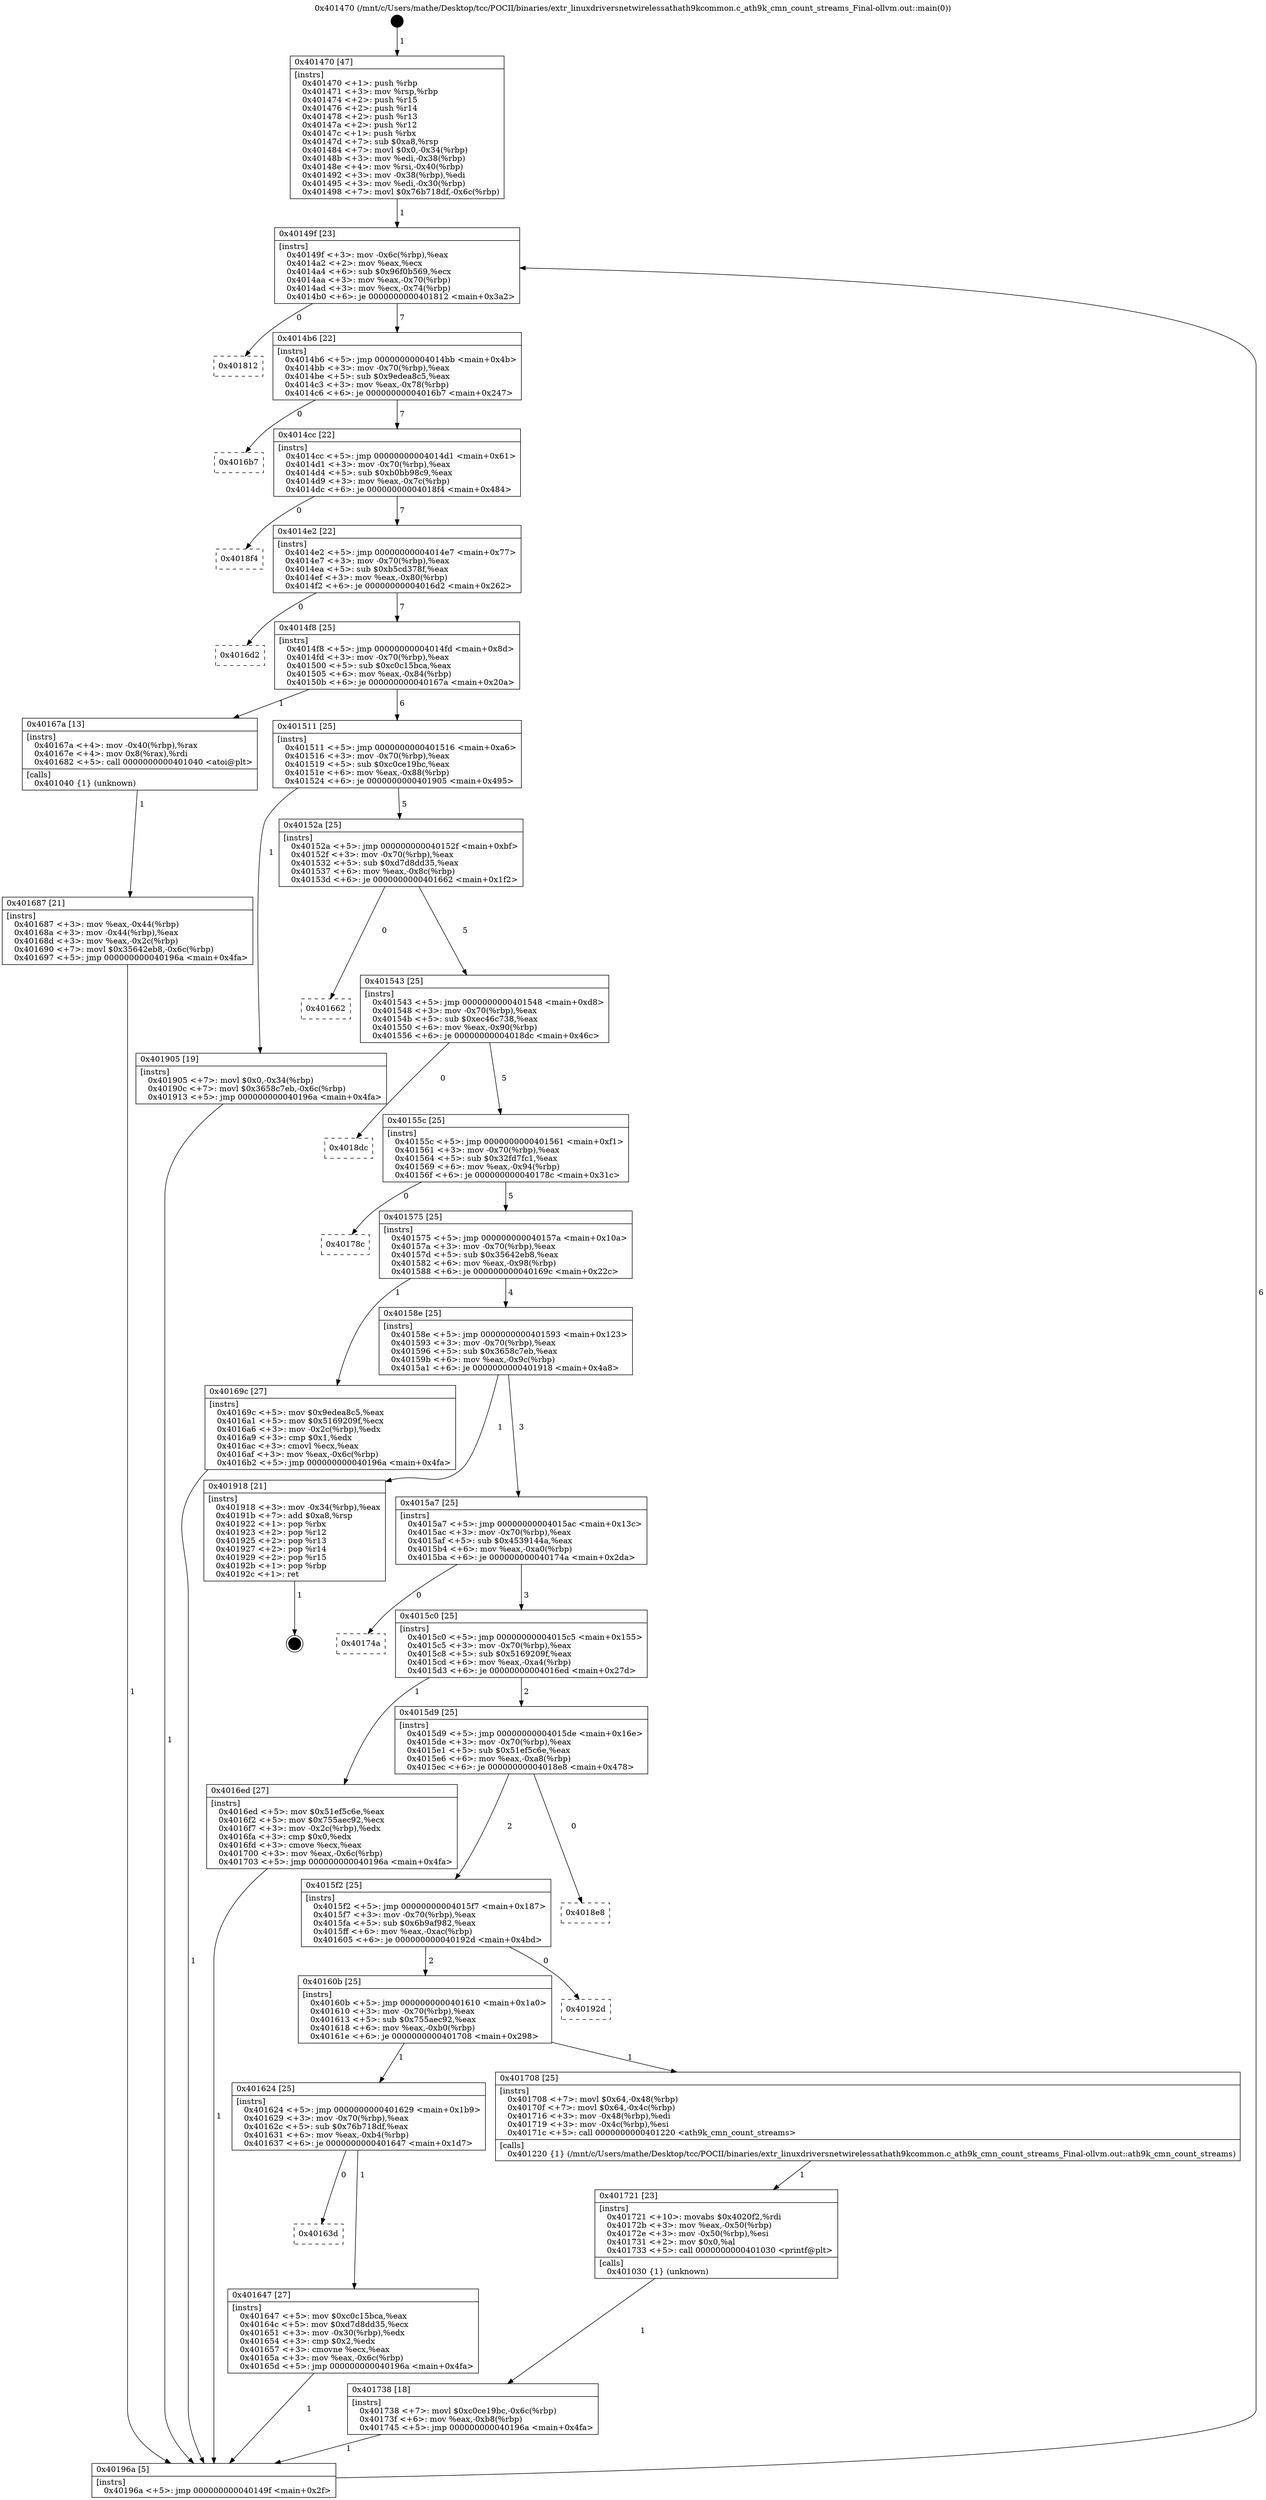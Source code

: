 digraph "0x401470" {
  label = "0x401470 (/mnt/c/Users/mathe/Desktop/tcc/POCII/binaries/extr_linuxdriversnetwirelessathath9kcommon.c_ath9k_cmn_count_streams_Final-ollvm.out::main(0))"
  labelloc = "t"
  node[shape=record]

  Entry [label="",width=0.3,height=0.3,shape=circle,fillcolor=black,style=filled]
  "0x40149f" [label="{
     0x40149f [23]\l
     | [instrs]\l
     &nbsp;&nbsp;0x40149f \<+3\>: mov -0x6c(%rbp),%eax\l
     &nbsp;&nbsp;0x4014a2 \<+2\>: mov %eax,%ecx\l
     &nbsp;&nbsp;0x4014a4 \<+6\>: sub $0x96f0b569,%ecx\l
     &nbsp;&nbsp;0x4014aa \<+3\>: mov %eax,-0x70(%rbp)\l
     &nbsp;&nbsp;0x4014ad \<+3\>: mov %ecx,-0x74(%rbp)\l
     &nbsp;&nbsp;0x4014b0 \<+6\>: je 0000000000401812 \<main+0x3a2\>\l
  }"]
  "0x401812" [label="{
     0x401812\l
  }", style=dashed]
  "0x4014b6" [label="{
     0x4014b6 [22]\l
     | [instrs]\l
     &nbsp;&nbsp;0x4014b6 \<+5\>: jmp 00000000004014bb \<main+0x4b\>\l
     &nbsp;&nbsp;0x4014bb \<+3\>: mov -0x70(%rbp),%eax\l
     &nbsp;&nbsp;0x4014be \<+5\>: sub $0x9edea8c5,%eax\l
     &nbsp;&nbsp;0x4014c3 \<+3\>: mov %eax,-0x78(%rbp)\l
     &nbsp;&nbsp;0x4014c6 \<+6\>: je 00000000004016b7 \<main+0x247\>\l
  }"]
  Exit [label="",width=0.3,height=0.3,shape=circle,fillcolor=black,style=filled,peripheries=2]
  "0x4016b7" [label="{
     0x4016b7\l
  }", style=dashed]
  "0x4014cc" [label="{
     0x4014cc [22]\l
     | [instrs]\l
     &nbsp;&nbsp;0x4014cc \<+5\>: jmp 00000000004014d1 \<main+0x61\>\l
     &nbsp;&nbsp;0x4014d1 \<+3\>: mov -0x70(%rbp),%eax\l
     &nbsp;&nbsp;0x4014d4 \<+5\>: sub $0xb0bb98c9,%eax\l
     &nbsp;&nbsp;0x4014d9 \<+3\>: mov %eax,-0x7c(%rbp)\l
     &nbsp;&nbsp;0x4014dc \<+6\>: je 00000000004018f4 \<main+0x484\>\l
  }"]
  "0x401738" [label="{
     0x401738 [18]\l
     | [instrs]\l
     &nbsp;&nbsp;0x401738 \<+7\>: movl $0xc0ce19bc,-0x6c(%rbp)\l
     &nbsp;&nbsp;0x40173f \<+6\>: mov %eax,-0xb8(%rbp)\l
     &nbsp;&nbsp;0x401745 \<+5\>: jmp 000000000040196a \<main+0x4fa\>\l
  }"]
  "0x4018f4" [label="{
     0x4018f4\l
  }", style=dashed]
  "0x4014e2" [label="{
     0x4014e2 [22]\l
     | [instrs]\l
     &nbsp;&nbsp;0x4014e2 \<+5\>: jmp 00000000004014e7 \<main+0x77\>\l
     &nbsp;&nbsp;0x4014e7 \<+3\>: mov -0x70(%rbp),%eax\l
     &nbsp;&nbsp;0x4014ea \<+5\>: sub $0xb5cd378f,%eax\l
     &nbsp;&nbsp;0x4014ef \<+3\>: mov %eax,-0x80(%rbp)\l
     &nbsp;&nbsp;0x4014f2 \<+6\>: je 00000000004016d2 \<main+0x262\>\l
  }"]
  "0x401721" [label="{
     0x401721 [23]\l
     | [instrs]\l
     &nbsp;&nbsp;0x401721 \<+10\>: movabs $0x4020f2,%rdi\l
     &nbsp;&nbsp;0x40172b \<+3\>: mov %eax,-0x50(%rbp)\l
     &nbsp;&nbsp;0x40172e \<+3\>: mov -0x50(%rbp),%esi\l
     &nbsp;&nbsp;0x401731 \<+2\>: mov $0x0,%al\l
     &nbsp;&nbsp;0x401733 \<+5\>: call 0000000000401030 \<printf@plt\>\l
     | [calls]\l
     &nbsp;&nbsp;0x401030 \{1\} (unknown)\l
  }"]
  "0x4016d2" [label="{
     0x4016d2\l
  }", style=dashed]
  "0x4014f8" [label="{
     0x4014f8 [25]\l
     | [instrs]\l
     &nbsp;&nbsp;0x4014f8 \<+5\>: jmp 00000000004014fd \<main+0x8d\>\l
     &nbsp;&nbsp;0x4014fd \<+3\>: mov -0x70(%rbp),%eax\l
     &nbsp;&nbsp;0x401500 \<+5\>: sub $0xc0c15bca,%eax\l
     &nbsp;&nbsp;0x401505 \<+6\>: mov %eax,-0x84(%rbp)\l
     &nbsp;&nbsp;0x40150b \<+6\>: je 000000000040167a \<main+0x20a\>\l
  }"]
  "0x401687" [label="{
     0x401687 [21]\l
     | [instrs]\l
     &nbsp;&nbsp;0x401687 \<+3\>: mov %eax,-0x44(%rbp)\l
     &nbsp;&nbsp;0x40168a \<+3\>: mov -0x44(%rbp),%eax\l
     &nbsp;&nbsp;0x40168d \<+3\>: mov %eax,-0x2c(%rbp)\l
     &nbsp;&nbsp;0x401690 \<+7\>: movl $0x35642eb8,-0x6c(%rbp)\l
     &nbsp;&nbsp;0x401697 \<+5\>: jmp 000000000040196a \<main+0x4fa\>\l
  }"]
  "0x40167a" [label="{
     0x40167a [13]\l
     | [instrs]\l
     &nbsp;&nbsp;0x40167a \<+4\>: mov -0x40(%rbp),%rax\l
     &nbsp;&nbsp;0x40167e \<+4\>: mov 0x8(%rax),%rdi\l
     &nbsp;&nbsp;0x401682 \<+5\>: call 0000000000401040 \<atoi@plt\>\l
     | [calls]\l
     &nbsp;&nbsp;0x401040 \{1\} (unknown)\l
  }"]
  "0x401511" [label="{
     0x401511 [25]\l
     | [instrs]\l
     &nbsp;&nbsp;0x401511 \<+5\>: jmp 0000000000401516 \<main+0xa6\>\l
     &nbsp;&nbsp;0x401516 \<+3\>: mov -0x70(%rbp),%eax\l
     &nbsp;&nbsp;0x401519 \<+5\>: sub $0xc0ce19bc,%eax\l
     &nbsp;&nbsp;0x40151e \<+6\>: mov %eax,-0x88(%rbp)\l
     &nbsp;&nbsp;0x401524 \<+6\>: je 0000000000401905 \<main+0x495\>\l
  }"]
  "0x401470" [label="{
     0x401470 [47]\l
     | [instrs]\l
     &nbsp;&nbsp;0x401470 \<+1\>: push %rbp\l
     &nbsp;&nbsp;0x401471 \<+3\>: mov %rsp,%rbp\l
     &nbsp;&nbsp;0x401474 \<+2\>: push %r15\l
     &nbsp;&nbsp;0x401476 \<+2\>: push %r14\l
     &nbsp;&nbsp;0x401478 \<+2\>: push %r13\l
     &nbsp;&nbsp;0x40147a \<+2\>: push %r12\l
     &nbsp;&nbsp;0x40147c \<+1\>: push %rbx\l
     &nbsp;&nbsp;0x40147d \<+7\>: sub $0xa8,%rsp\l
     &nbsp;&nbsp;0x401484 \<+7\>: movl $0x0,-0x34(%rbp)\l
     &nbsp;&nbsp;0x40148b \<+3\>: mov %edi,-0x38(%rbp)\l
     &nbsp;&nbsp;0x40148e \<+4\>: mov %rsi,-0x40(%rbp)\l
     &nbsp;&nbsp;0x401492 \<+3\>: mov -0x38(%rbp),%edi\l
     &nbsp;&nbsp;0x401495 \<+3\>: mov %edi,-0x30(%rbp)\l
     &nbsp;&nbsp;0x401498 \<+7\>: movl $0x76b718df,-0x6c(%rbp)\l
  }"]
  "0x401905" [label="{
     0x401905 [19]\l
     | [instrs]\l
     &nbsp;&nbsp;0x401905 \<+7\>: movl $0x0,-0x34(%rbp)\l
     &nbsp;&nbsp;0x40190c \<+7\>: movl $0x3658c7eb,-0x6c(%rbp)\l
     &nbsp;&nbsp;0x401913 \<+5\>: jmp 000000000040196a \<main+0x4fa\>\l
  }"]
  "0x40152a" [label="{
     0x40152a [25]\l
     | [instrs]\l
     &nbsp;&nbsp;0x40152a \<+5\>: jmp 000000000040152f \<main+0xbf\>\l
     &nbsp;&nbsp;0x40152f \<+3\>: mov -0x70(%rbp),%eax\l
     &nbsp;&nbsp;0x401532 \<+5\>: sub $0xd7d8dd35,%eax\l
     &nbsp;&nbsp;0x401537 \<+6\>: mov %eax,-0x8c(%rbp)\l
     &nbsp;&nbsp;0x40153d \<+6\>: je 0000000000401662 \<main+0x1f2\>\l
  }"]
  "0x40196a" [label="{
     0x40196a [5]\l
     | [instrs]\l
     &nbsp;&nbsp;0x40196a \<+5\>: jmp 000000000040149f \<main+0x2f\>\l
  }"]
  "0x401662" [label="{
     0x401662\l
  }", style=dashed]
  "0x401543" [label="{
     0x401543 [25]\l
     | [instrs]\l
     &nbsp;&nbsp;0x401543 \<+5\>: jmp 0000000000401548 \<main+0xd8\>\l
     &nbsp;&nbsp;0x401548 \<+3\>: mov -0x70(%rbp),%eax\l
     &nbsp;&nbsp;0x40154b \<+5\>: sub $0xec46c738,%eax\l
     &nbsp;&nbsp;0x401550 \<+6\>: mov %eax,-0x90(%rbp)\l
     &nbsp;&nbsp;0x401556 \<+6\>: je 00000000004018dc \<main+0x46c\>\l
  }"]
  "0x40163d" [label="{
     0x40163d\l
  }", style=dashed]
  "0x4018dc" [label="{
     0x4018dc\l
  }", style=dashed]
  "0x40155c" [label="{
     0x40155c [25]\l
     | [instrs]\l
     &nbsp;&nbsp;0x40155c \<+5\>: jmp 0000000000401561 \<main+0xf1\>\l
     &nbsp;&nbsp;0x401561 \<+3\>: mov -0x70(%rbp),%eax\l
     &nbsp;&nbsp;0x401564 \<+5\>: sub $0x32fd7fc1,%eax\l
     &nbsp;&nbsp;0x401569 \<+6\>: mov %eax,-0x94(%rbp)\l
     &nbsp;&nbsp;0x40156f \<+6\>: je 000000000040178c \<main+0x31c\>\l
  }"]
  "0x401647" [label="{
     0x401647 [27]\l
     | [instrs]\l
     &nbsp;&nbsp;0x401647 \<+5\>: mov $0xc0c15bca,%eax\l
     &nbsp;&nbsp;0x40164c \<+5\>: mov $0xd7d8dd35,%ecx\l
     &nbsp;&nbsp;0x401651 \<+3\>: mov -0x30(%rbp),%edx\l
     &nbsp;&nbsp;0x401654 \<+3\>: cmp $0x2,%edx\l
     &nbsp;&nbsp;0x401657 \<+3\>: cmovne %ecx,%eax\l
     &nbsp;&nbsp;0x40165a \<+3\>: mov %eax,-0x6c(%rbp)\l
     &nbsp;&nbsp;0x40165d \<+5\>: jmp 000000000040196a \<main+0x4fa\>\l
  }"]
  "0x40178c" [label="{
     0x40178c\l
  }", style=dashed]
  "0x401575" [label="{
     0x401575 [25]\l
     | [instrs]\l
     &nbsp;&nbsp;0x401575 \<+5\>: jmp 000000000040157a \<main+0x10a\>\l
     &nbsp;&nbsp;0x40157a \<+3\>: mov -0x70(%rbp),%eax\l
     &nbsp;&nbsp;0x40157d \<+5\>: sub $0x35642eb8,%eax\l
     &nbsp;&nbsp;0x401582 \<+6\>: mov %eax,-0x98(%rbp)\l
     &nbsp;&nbsp;0x401588 \<+6\>: je 000000000040169c \<main+0x22c\>\l
  }"]
  "0x401624" [label="{
     0x401624 [25]\l
     | [instrs]\l
     &nbsp;&nbsp;0x401624 \<+5\>: jmp 0000000000401629 \<main+0x1b9\>\l
     &nbsp;&nbsp;0x401629 \<+3\>: mov -0x70(%rbp),%eax\l
     &nbsp;&nbsp;0x40162c \<+5\>: sub $0x76b718df,%eax\l
     &nbsp;&nbsp;0x401631 \<+6\>: mov %eax,-0xb4(%rbp)\l
     &nbsp;&nbsp;0x401637 \<+6\>: je 0000000000401647 \<main+0x1d7\>\l
  }"]
  "0x40169c" [label="{
     0x40169c [27]\l
     | [instrs]\l
     &nbsp;&nbsp;0x40169c \<+5\>: mov $0x9edea8c5,%eax\l
     &nbsp;&nbsp;0x4016a1 \<+5\>: mov $0x5169209f,%ecx\l
     &nbsp;&nbsp;0x4016a6 \<+3\>: mov -0x2c(%rbp),%edx\l
     &nbsp;&nbsp;0x4016a9 \<+3\>: cmp $0x1,%edx\l
     &nbsp;&nbsp;0x4016ac \<+3\>: cmovl %ecx,%eax\l
     &nbsp;&nbsp;0x4016af \<+3\>: mov %eax,-0x6c(%rbp)\l
     &nbsp;&nbsp;0x4016b2 \<+5\>: jmp 000000000040196a \<main+0x4fa\>\l
  }"]
  "0x40158e" [label="{
     0x40158e [25]\l
     | [instrs]\l
     &nbsp;&nbsp;0x40158e \<+5\>: jmp 0000000000401593 \<main+0x123\>\l
     &nbsp;&nbsp;0x401593 \<+3\>: mov -0x70(%rbp),%eax\l
     &nbsp;&nbsp;0x401596 \<+5\>: sub $0x3658c7eb,%eax\l
     &nbsp;&nbsp;0x40159b \<+6\>: mov %eax,-0x9c(%rbp)\l
     &nbsp;&nbsp;0x4015a1 \<+6\>: je 0000000000401918 \<main+0x4a8\>\l
  }"]
  "0x401708" [label="{
     0x401708 [25]\l
     | [instrs]\l
     &nbsp;&nbsp;0x401708 \<+7\>: movl $0x64,-0x48(%rbp)\l
     &nbsp;&nbsp;0x40170f \<+7\>: movl $0x64,-0x4c(%rbp)\l
     &nbsp;&nbsp;0x401716 \<+3\>: mov -0x48(%rbp),%edi\l
     &nbsp;&nbsp;0x401719 \<+3\>: mov -0x4c(%rbp),%esi\l
     &nbsp;&nbsp;0x40171c \<+5\>: call 0000000000401220 \<ath9k_cmn_count_streams\>\l
     | [calls]\l
     &nbsp;&nbsp;0x401220 \{1\} (/mnt/c/Users/mathe/Desktop/tcc/POCII/binaries/extr_linuxdriversnetwirelessathath9kcommon.c_ath9k_cmn_count_streams_Final-ollvm.out::ath9k_cmn_count_streams)\l
  }"]
  "0x401918" [label="{
     0x401918 [21]\l
     | [instrs]\l
     &nbsp;&nbsp;0x401918 \<+3\>: mov -0x34(%rbp),%eax\l
     &nbsp;&nbsp;0x40191b \<+7\>: add $0xa8,%rsp\l
     &nbsp;&nbsp;0x401922 \<+1\>: pop %rbx\l
     &nbsp;&nbsp;0x401923 \<+2\>: pop %r12\l
     &nbsp;&nbsp;0x401925 \<+2\>: pop %r13\l
     &nbsp;&nbsp;0x401927 \<+2\>: pop %r14\l
     &nbsp;&nbsp;0x401929 \<+2\>: pop %r15\l
     &nbsp;&nbsp;0x40192b \<+1\>: pop %rbp\l
     &nbsp;&nbsp;0x40192c \<+1\>: ret\l
  }"]
  "0x4015a7" [label="{
     0x4015a7 [25]\l
     | [instrs]\l
     &nbsp;&nbsp;0x4015a7 \<+5\>: jmp 00000000004015ac \<main+0x13c\>\l
     &nbsp;&nbsp;0x4015ac \<+3\>: mov -0x70(%rbp),%eax\l
     &nbsp;&nbsp;0x4015af \<+5\>: sub $0x4539144a,%eax\l
     &nbsp;&nbsp;0x4015b4 \<+6\>: mov %eax,-0xa0(%rbp)\l
     &nbsp;&nbsp;0x4015ba \<+6\>: je 000000000040174a \<main+0x2da\>\l
  }"]
  "0x40160b" [label="{
     0x40160b [25]\l
     | [instrs]\l
     &nbsp;&nbsp;0x40160b \<+5\>: jmp 0000000000401610 \<main+0x1a0\>\l
     &nbsp;&nbsp;0x401610 \<+3\>: mov -0x70(%rbp),%eax\l
     &nbsp;&nbsp;0x401613 \<+5\>: sub $0x755aec92,%eax\l
     &nbsp;&nbsp;0x401618 \<+6\>: mov %eax,-0xb0(%rbp)\l
     &nbsp;&nbsp;0x40161e \<+6\>: je 0000000000401708 \<main+0x298\>\l
  }"]
  "0x40174a" [label="{
     0x40174a\l
  }", style=dashed]
  "0x4015c0" [label="{
     0x4015c0 [25]\l
     | [instrs]\l
     &nbsp;&nbsp;0x4015c0 \<+5\>: jmp 00000000004015c5 \<main+0x155\>\l
     &nbsp;&nbsp;0x4015c5 \<+3\>: mov -0x70(%rbp),%eax\l
     &nbsp;&nbsp;0x4015c8 \<+5\>: sub $0x5169209f,%eax\l
     &nbsp;&nbsp;0x4015cd \<+6\>: mov %eax,-0xa4(%rbp)\l
     &nbsp;&nbsp;0x4015d3 \<+6\>: je 00000000004016ed \<main+0x27d\>\l
  }"]
  "0x40192d" [label="{
     0x40192d\l
  }", style=dashed]
  "0x4016ed" [label="{
     0x4016ed [27]\l
     | [instrs]\l
     &nbsp;&nbsp;0x4016ed \<+5\>: mov $0x51ef5c6e,%eax\l
     &nbsp;&nbsp;0x4016f2 \<+5\>: mov $0x755aec92,%ecx\l
     &nbsp;&nbsp;0x4016f7 \<+3\>: mov -0x2c(%rbp),%edx\l
     &nbsp;&nbsp;0x4016fa \<+3\>: cmp $0x0,%edx\l
     &nbsp;&nbsp;0x4016fd \<+3\>: cmove %ecx,%eax\l
     &nbsp;&nbsp;0x401700 \<+3\>: mov %eax,-0x6c(%rbp)\l
     &nbsp;&nbsp;0x401703 \<+5\>: jmp 000000000040196a \<main+0x4fa\>\l
  }"]
  "0x4015d9" [label="{
     0x4015d9 [25]\l
     | [instrs]\l
     &nbsp;&nbsp;0x4015d9 \<+5\>: jmp 00000000004015de \<main+0x16e\>\l
     &nbsp;&nbsp;0x4015de \<+3\>: mov -0x70(%rbp),%eax\l
     &nbsp;&nbsp;0x4015e1 \<+5\>: sub $0x51ef5c6e,%eax\l
     &nbsp;&nbsp;0x4015e6 \<+6\>: mov %eax,-0xa8(%rbp)\l
     &nbsp;&nbsp;0x4015ec \<+6\>: je 00000000004018e8 \<main+0x478\>\l
  }"]
  "0x4015f2" [label="{
     0x4015f2 [25]\l
     | [instrs]\l
     &nbsp;&nbsp;0x4015f2 \<+5\>: jmp 00000000004015f7 \<main+0x187\>\l
     &nbsp;&nbsp;0x4015f7 \<+3\>: mov -0x70(%rbp),%eax\l
     &nbsp;&nbsp;0x4015fa \<+5\>: sub $0x6b9af982,%eax\l
     &nbsp;&nbsp;0x4015ff \<+6\>: mov %eax,-0xac(%rbp)\l
     &nbsp;&nbsp;0x401605 \<+6\>: je 000000000040192d \<main+0x4bd\>\l
  }"]
  "0x4018e8" [label="{
     0x4018e8\l
  }", style=dashed]
  Entry -> "0x401470" [label=" 1"]
  "0x40149f" -> "0x401812" [label=" 0"]
  "0x40149f" -> "0x4014b6" [label=" 7"]
  "0x401918" -> Exit [label=" 1"]
  "0x4014b6" -> "0x4016b7" [label=" 0"]
  "0x4014b6" -> "0x4014cc" [label=" 7"]
  "0x401905" -> "0x40196a" [label=" 1"]
  "0x4014cc" -> "0x4018f4" [label=" 0"]
  "0x4014cc" -> "0x4014e2" [label=" 7"]
  "0x401738" -> "0x40196a" [label=" 1"]
  "0x4014e2" -> "0x4016d2" [label=" 0"]
  "0x4014e2" -> "0x4014f8" [label=" 7"]
  "0x401721" -> "0x401738" [label=" 1"]
  "0x4014f8" -> "0x40167a" [label=" 1"]
  "0x4014f8" -> "0x401511" [label=" 6"]
  "0x401708" -> "0x401721" [label=" 1"]
  "0x401511" -> "0x401905" [label=" 1"]
  "0x401511" -> "0x40152a" [label=" 5"]
  "0x4016ed" -> "0x40196a" [label=" 1"]
  "0x40152a" -> "0x401662" [label=" 0"]
  "0x40152a" -> "0x401543" [label=" 5"]
  "0x40169c" -> "0x40196a" [label=" 1"]
  "0x401543" -> "0x4018dc" [label=" 0"]
  "0x401543" -> "0x40155c" [label=" 5"]
  "0x401687" -> "0x40196a" [label=" 1"]
  "0x40155c" -> "0x40178c" [label=" 0"]
  "0x40155c" -> "0x401575" [label=" 5"]
  "0x40167a" -> "0x401687" [label=" 1"]
  "0x401575" -> "0x40169c" [label=" 1"]
  "0x401575" -> "0x40158e" [label=" 4"]
  "0x401470" -> "0x40149f" [label=" 1"]
  "0x40158e" -> "0x401918" [label=" 1"]
  "0x40158e" -> "0x4015a7" [label=" 3"]
  "0x401647" -> "0x40196a" [label=" 1"]
  "0x4015a7" -> "0x40174a" [label=" 0"]
  "0x4015a7" -> "0x4015c0" [label=" 3"]
  "0x401624" -> "0x401647" [label=" 1"]
  "0x4015c0" -> "0x4016ed" [label=" 1"]
  "0x4015c0" -> "0x4015d9" [label=" 2"]
  "0x40196a" -> "0x40149f" [label=" 6"]
  "0x4015d9" -> "0x4018e8" [label=" 0"]
  "0x4015d9" -> "0x4015f2" [label=" 2"]
  "0x40160b" -> "0x401624" [label=" 1"]
  "0x4015f2" -> "0x40192d" [label=" 0"]
  "0x4015f2" -> "0x40160b" [label=" 2"]
  "0x401624" -> "0x40163d" [label=" 0"]
  "0x40160b" -> "0x401708" [label=" 1"]
}
